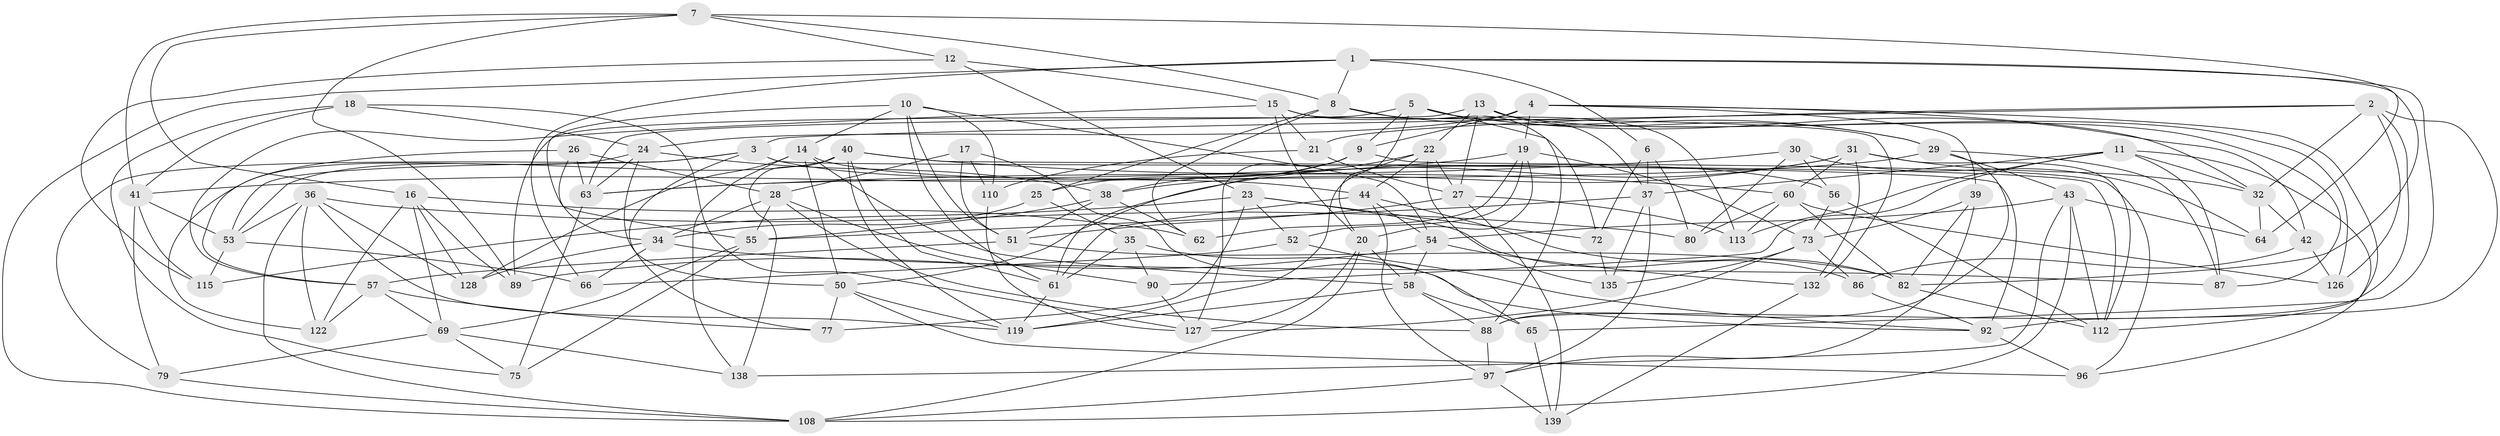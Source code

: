 // original degree distribution, {4: 1.0}
// Generated by graph-tools (version 1.1) at 2025/42/03/06/25 10:42:26]
// undirected, 89 vertices, 230 edges
graph export_dot {
graph [start="1"]
  node [color=gray90,style=filled];
  1 [super="+99"];
  2 [super="+46"];
  3 [super="+107"];
  4 [super="+70"];
  5 [super="+78"];
  6;
  7 [super="+140"];
  8 [super="+59"];
  9 [super="+68"];
  10 [super="+123"];
  11 [super="+74"];
  12;
  13 [super="+141"];
  14 [super="+102"];
  15 [super="+116"];
  16 [super="+33"];
  17;
  18;
  19 [super="+100"];
  20 [super="+133"];
  21;
  22 [super="+45"];
  23 [super="+71"];
  24 [super="+130"];
  25;
  26;
  27 [super="+81"];
  28 [super="+83"];
  29 [super="+48"];
  30;
  31 [super="+118"];
  32 [super="+49"];
  34 [super="+85"];
  35;
  36 [super="+129"];
  37 [super="+76"];
  38 [super="+103"];
  39;
  40 [super="+105"];
  41 [super="+47"];
  42;
  43 [super="+101"];
  44 [super="+94"];
  50 [super="+120"];
  51 [super="+134"];
  52;
  53 [super="+98"];
  54 [super="+95"];
  55 [super="+121"];
  56;
  57 [super="+67"];
  58 [super="+114"];
  60 [super="+131"];
  61 [super="+93"];
  62;
  63 [super="+124"];
  64;
  65;
  66;
  69 [super="+104"];
  72;
  73 [super="+84"];
  75;
  77;
  79;
  80;
  82 [super="+91"];
  86;
  87;
  88 [super="+106"];
  89;
  90;
  92 [super="+109"];
  96;
  97 [super="+111"];
  108 [super="+125"];
  110;
  112 [super="+117"];
  113;
  115;
  119 [super="+136"];
  122;
  126;
  127 [super="+137"];
  128;
  132;
  135;
  138;
  139;
  1 -- 82;
  1 -- 66;
  1 -- 65;
  1 -- 108;
  1 -- 6;
  1 -- 8;
  2 -- 126;
  2 -- 88;
  2 -- 21;
  2 -- 32;
  2 -- 3;
  2 -- 92;
  3 -- 112;
  3 -- 77;
  3 -- 53;
  3 -- 56;
  3 -- 79;
  4 -- 19;
  4 -- 24;
  4 -- 32;
  4 -- 9;
  4 -- 39;
  4 -- 112;
  5 -- 63;
  5 -- 42;
  5 -- 29;
  5 -- 88;
  5 -- 9;
  5 -- 20;
  6 -- 72;
  6 -- 80;
  6 -- 37;
  7 -- 64;
  7 -- 8;
  7 -- 12;
  7 -- 89;
  7 -- 41;
  7 -- 16;
  8 -- 72;
  8 -- 29;
  8 -- 25;
  8 -- 62;
  9 -- 38;
  9 -- 96;
  9 -- 127;
  9 -- 25;
  10 -- 110;
  10 -- 61;
  10 -- 14;
  10 -- 51;
  10 -- 55;
  10 -- 54;
  11 -- 96;
  11 -- 90;
  11 -- 32;
  11 -- 113;
  11 -- 87;
  11 -- 37;
  12 -- 23;
  12 -- 115;
  12 -- 15;
  13 -- 37;
  13 -- 126;
  13 -- 22;
  13 -- 89;
  13 -- 27;
  13 -- 87;
  14 -- 58;
  14 -- 128;
  14 -- 138;
  14 -- 44;
  14 -- 50;
  15 -- 57;
  15 -- 113;
  15 -- 132;
  15 -- 21;
  15 -- 20;
  16 -- 62;
  16 -- 89;
  16 -- 128;
  16 -- 122;
  16 -- 69;
  17 -- 65;
  17 -- 110;
  17 -- 51;
  17 -- 28;
  18 -- 24;
  18 -- 75;
  18 -- 41;
  18 -- 127;
  19 -- 62;
  19 -- 20;
  19 -- 73;
  19 -- 52;
  19 -- 41;
  20 -- 127;
  20 -- 108;
  20 -- 58;
  21 -- 110;
  21 -- 27;
  22 -- 27;
  22 -- 44;
  22 -- 135;
  22 -- 119;
  22 -- 61;
  23 -- 115;
  23 -- 72;
  23 -- 52;
  23 -- 77;
  23 -- 86;
  24 -- 50;
  24 -- 122;
  24 -- 63;
  24 -- 38;
  25 -- 35;
  25 -- 34;
  26 -- 34;
  26 -- 28;
  26 -- 63;
  26 -- 57;
  27 -- 113;
  27 -- 51;
  27 -- 139;
  28 -- 90;
  28 -- 34;
  28 -- 55;
  28 -- 88;
  29 -- 43;
  29 -- 87;
  29 -- 88;
  29 -- 63;
  30 -- 64;
  30 -- 80;
  30 -- 56;
  30 -- 63;
  31 -- 132;
  31 -- 60;
  31 -- 32;
  31 -- 50;
  31 -- 112;
  31 -- 38;
  32 -- 42;
  32 -- 64;
  34 -- 66;
  34 -- 128;
  34 -- 87;
  35 -- 90;
  35 -- 61;
  35 -- 92;
  36 -- 122;
  36 -- 80;
  36 -- 128;
  36 -- 53;
  36 -- 108;
  36 -- 119;
  37 -- 97;
  37 -- 135;
  37 -- 55;
  38 -- 51;
  38 -- 55;
  38 -- 62;
  39 -- 73;
  39 -- 82;
  39 -- 97;
  40 -- 61;
  40 -- 53;
  40 -- 92;
  40 -- 138;
  40 -- 60;
  40 -- 119;
  41 -- 115;
  41 -- 79;
  41 -- 53;
  42 -- 86;
  42 -- 126;
  43 -- 138;
  43 -- 108;
  43 -- 64;
  43 -- 112;
  43 -- 54;
  44 -- 82;
  44 -- 97;
  44 -- 54;
  44 -- 61;
  50 -- 77;
  50 -- 96;
  50 -- 119;
  51 -- 57;
  51 -- 82;
  52 -- 66;
  52 -- 92;
  53 -- 66;
  53 -- 115;
  54 -- 132;
  54 -- 58;
  54 -- 89;
  55 -- 75;
  55 -- 69;
  56 -- 73;
  56 -- 112;
  57 -- 122;
  57 -- 69;
  57 -- 77;
  58 -- 88;
  58 -- 65;
  58 -- 119;
  60 -- 80;
  60 -- 113;
  60 -- 82;
  60 -- 126;
  61 -- 119;
  63 -- 75;
  65 -- 139;
  69 -- 75;
  69 -- 138;
  69 -- 79;
  72 -- 135;
  73 -- 135;
  73 -- 86;
  73 -- 127;
  79 -- 108;
  82 -- 112;
  86 -- 92;
  88 -- 97;
  90 -- 127;
  92 -- 96;
  97 -- 108;
  97 -- 139;
  110 -- 127;
  132 -- 139;
}
